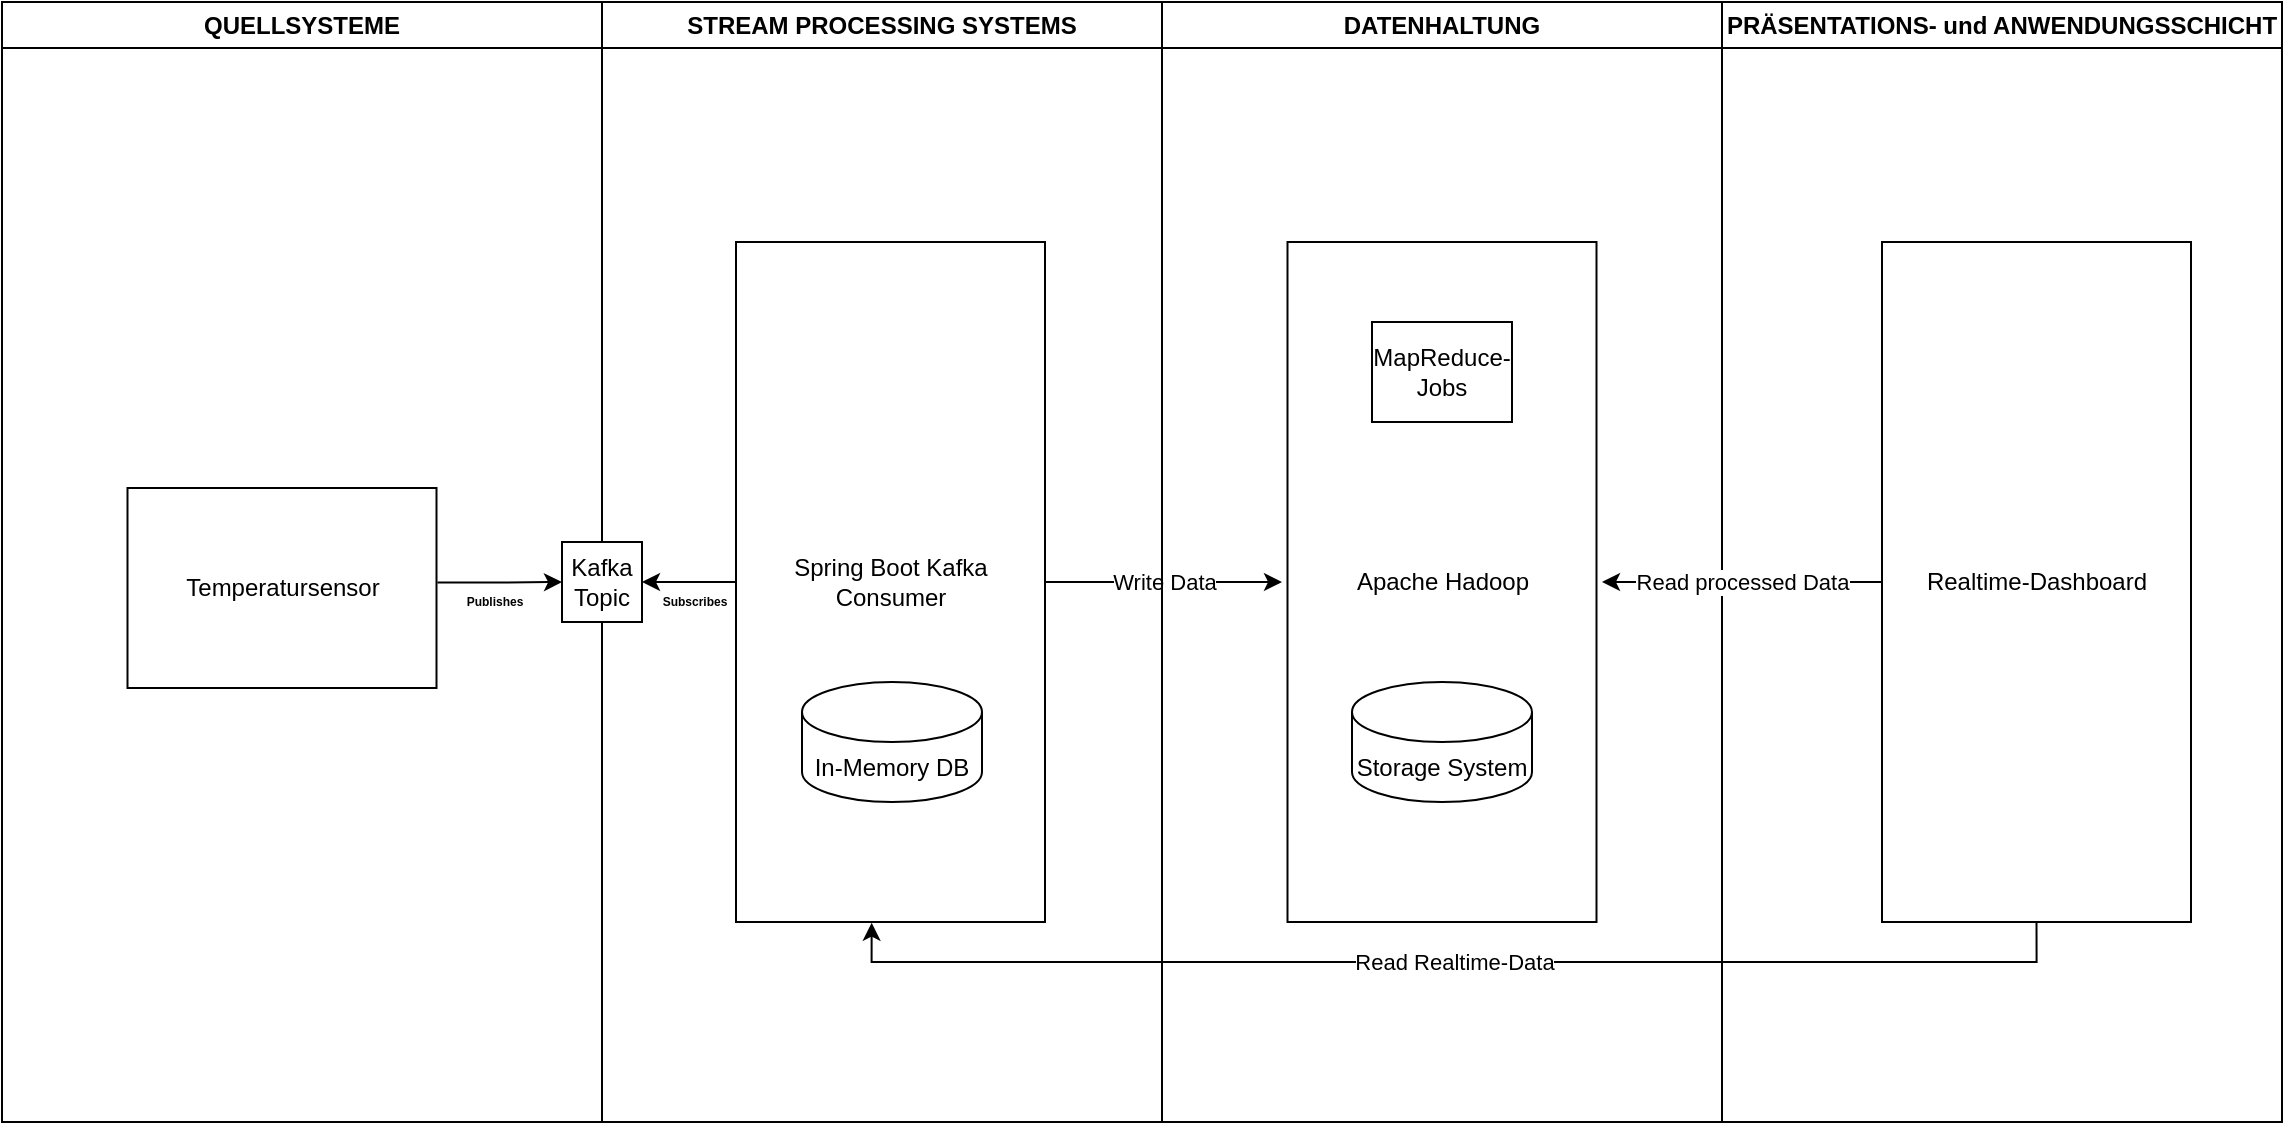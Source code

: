 <mxfile version="26.0.2">
  <diagram name="Page-1" id="e7e014a7-5840-1c2e-5031-d8a46d1fe8dd">
    <mxGraphModel dx="1189" dy="996" grid="1" gridSize="10" guides="1" tooltips="1" connect="1" arrows="1" fold="1" page="1" pageScale="1" pageWidth="1169" pageHeight="826" background="none" math="0" shadow="0">
      <root>
        <mxCell id="0" />
        <mxCell id="1" parent="0" />
        <mxCell id="2" value="QUELLSYSTEME" style="swimlane;whiteSpace=wrap;startSize=23;" parent="1" vertex="1">
          <mxGeometry x="140" y="120" width="300" height="560" as="geometry" />
        </mxCell>
        <mxCell id="0BRZqSTPL-s-2M6EmYey-49" value="Temperatursensor" style="rounded=0;whiteSpace=wrap;html=1;" vertex="1" parent="2">
          <mxGeometry x="62.75" y="243" width="154.5" height="100" as="geometry" />
        </mxCell>
        <mxCell id="0BRZqSTPL-s-2M6EmYey-72" value="Publishes" style="text;strokeColor=none;fillColor=none;html=1;fontSize=6;fontStyle=1;verticalAlign=middle;align=center;" vertex="1" parent="2">
          <mxGeometry x="196" y="280" width="100" height="40" as="geometry" />
        </mxCell>
        <mxCell id="3" value="STREAM PROCESSING SYSTEMS" style="swimlane;whiteSpace=wrap;startSize=23;" parent="1" vertex="1">
          <mxGeometry x="440" y="120" width="280" height="560" as="geometry" />
        </mxCell>
        <mxCell id="0BRZqSTPL-s-2M6EmYey-59" value="Write Data" style="edgeStyle=orthogonalEdgeStyle;rounded=0;orthogonalLoop=1;jettySize=auto;html=1;" edge="1" parent="3" source="0BRZqSTPL-s-2M6EmYey-54">
          <mxGeometry relative="1" as="geometry">
            <mxPoint x="340" y="290" as="targetPoint" />
          </mxGeometry>
        </mxCell>
        <mxCell id="0BRZqSTPL-s-2M6EmYey-68" value="" style="edgeStyle=orthogonalEdgeStyle;rounded=0;orthogonalLoop=1;jettySize=auto;html=1;" edge="1" parent="3" source="0BRZqSTPL-s-2M6EmYey-54" target="0BRZqSTPL-s-2M6EmYey-66">
          <mxGeometry relative="1" as="geometry" />
        </mxCell>
        <mxCell id="0BRZqSTPL-s-2M6EmYey-54" value="Spring Boot Kafka Consumer" style="rounded=0;whiteSpace=wrap;html=1;" vertex="1" parent="3">
          <mxGeometry x="67" y="120" width="154.5" height="340" as="geometry" />
        </mxCell>
        <mxCell id="0BRZqSTPL-s-2M6EmYey-55" value="In-Memory DB" style="shape=cylinder3;whiteSpace=wrap;html=1;boundedLbl=1;backgroundOutline=1;size=15;" vertex="1" parent="3">
          <mxGeometry x="100" y="340" width="90" height="60" as="geometry" />
        </mxCell>
        <mxCell id="0BRZqSTPL-s-2M6EmYey-66" value="&lt;div&gt;Kafka&lt;/div&gt;&lt;div&gt;Topic&lt;/div&gt;" style="whiteSpace=wrap;html=1;aspect=fixed;" vertex="1" parent="3">
          <mxGeometry x="-20" y="270" width="40" height="40" as="geometry" />
        </mxCell>
        <mxCell id="0BRZqSTPL-s-2M6EmYey-71" value="Subscribes" style="text;strokeColor=none;fillColor=none;html=1;fontSize=6;fontStyle=1;verticalAlign=middle;align=center;" vertex="1" parent="3">
          <mxGeometry x="-4" y="280" width="100" height="40" as="geometry" />
        </mxCell>
        <mxCell id="0BRZqSTPL-s-2M6EmYey-41" value="DATENHALTUNG" style="swimlane;whiteSpace=wrap" vertex="1" parent="1">
          <mxGeometry x="720" y="120" width="280" height="560" as="geometry" />
        </mxCell>
        <mxCell id="0BRZqSTPL-s-2M6EmYey-58" value="Apache Hadoop" style="rounded=0;whiteSpace=wrap;html=1;" vertex="1" parent="0BRZqSTPL-s-2M6EmYey-41">
          <mxGeometry x="62.75" y="120" width="154.5" height="340" as="geometry" />
        </mxCell>
        <mxCell id="0BRZqSTPL-s-2M6EmYey-62" value="MapReduce-Jobs" style="rounded=0;whiteSpace=wrap;html=1;" vertex="1" parent="0BRZqSTPL-s-2M6EmYey-41">
          <mxGeometry x="105" y="160" width="70" height="50" as="geometry" />
        </mxCell>
        <mxCell id="0BRZqSTPL-s-2M6EmYey-63" value="Storage System" style="shape=cylinder3;whiteSpace=wrap;html=1;boundedLbl=1;backgroundOutline=1;size=15;" vertex="1" parent="0BRZqSTPL-s-2M6EmYey-41">
          <mxGeometry x="95" y="340" width="90" height="60" as="geometry" />
        </mxCell>
        <mxCell id="0BRZqSTPL-s-2M6EmYey-47" value="PRÄSENTATIONS- und ANWENDUNGSSCHICHT" style="swimlane;whiteSpace=wrap" vertex="1" parent="1">
          <mxGeometry x="1000" y="120" width="280" height="560" as="geometry" />
        </mxCell>
        <mxCell id="0BRZqSTPL-s-2M6EmYey-61" value="Read processed Data" style="edgeStyle=orthogonalEdgeStyle;rounded=0;orthogonalLoop=1;jettySize=auto;html=1;" edge="1" parent="0BRZqSTPL-s-2M6EmYey-47" source="0BRZqSTPL-s-2M6EmYey-60">
          <mxGeometry relative="1" as="geometry">
            <mxPoint x="-60" y="290" as="targetPoint" />
          </mxGeometry>
        </mxCell>
        <mxCell id="0BRZqSTPL-s-2M6EmYey-60" value="Realtime-Dashboard" style="rounded=0;whiteSpace=wrap;html=1;" vertex="1" parent="0BRZqSTPL-s-2M6EmYey-47">
          <mxGeometry x="80" y="120" width="154.5" height="340" as="geometry" />
        </mxCell>
        <mxCell id="0BRZqSTPL-s-2M6EmYey-65" value="Read Realtime-Data" style="edgeStyle=orthogonalEdgeStyle;rounded=0;orthogonalLoop=1;jettySize=auto;html=1;exitX=0.5;exitY=1;exitDx=0;exitDy=0;entryX=0.439;entryY=1.001;entryDx=0;entryDy=0;entryPerimeter=0;" edge="1" parent="1" source="0BRZqSTPL-s-2M6EmYey-60" target="0BRZqSTPL-s-2M6EmYey-54">
          <mxGeometry relative="1" as="geometry">
            <mxPoint x="570" y="700" as="targetPoint" />
          </mxGeometry>
        </mxCell>
        <mxCell id="0BRZqSTPL-s-2M6EmYey-70" style="edgeStyle=orthogonalEdgeStyle;rounded=0;orthogonalLoop=1;jettySize=auto;html=1;entryX=0;entryY=0.575;entryDx=0;entryDy=0;entryPerimeter=0;exitX=1.003;exitY=0.473;exitDx=0;exitDy=0;exitPerimeter=0;" edge="1" parent="1" source="0BRZqSTPL-s-2M6EmYey-49">
          <mxGeometry relative="1" as="geometry">
            <mxPoint x="377.25" y="410.0" as="sourcePoint" />
            <mxPoint x="420" y="410.0" as="targetPoint" />
          </mxGeometry>
        </mxCell>
      </root>
    </mxGraphModel>
  </diagram>
</mxfile>
